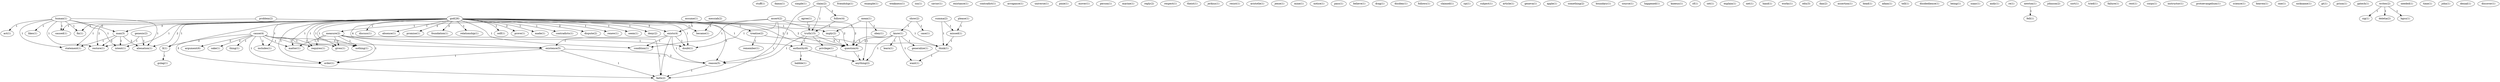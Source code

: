 digraph G {
  stuff [ label="stuff(1)" ];
  damn [ label="damn(1)" ];
  simple [ label="simple(1)" ];
  problem [ label="problem(2)" ];
  caused [ label="caused(1)" ];
  authority [ label="authority(6)" ];
  friendship [ label="friendship(1)" ];
  assert [ label="assert(2)" ];
  measure [ label="measure(2)" ];
  doubt [ label="doubt(1)" ];
  question [ label="question(4)" ];
  condition [ label="condition(1)" ];
  faith [ label="faith(2)" ];
  question [ label="question(4)" ];
  example [ label="example(1)" ];
  weakness [ label="weakness(1)" ];
  isn [ label="isn(1)" ];
  claim [ label="claim(2)" ];
  follow [ label="follow(4)" ];
  truth [ label="truth(15)" ];
  reason [ label="reason(5)" ];
  show [ label="show(2)" ];
  case [ label="case(1)" ];
  know [ label="know(1)" ];
  savior [ label="savior(1)" ];
  existance [ label="existance(1)" ];
  contradict [ label="contradict(1)" ];
  arrogance [ label="arrogance(1)" ];
  agree [ label="agree(1)" ];
  universe [ label="universe(1)" ];
  pixie [ label="pixie(1)" ];
  mover [ label="mover(1)" ];
  cause [ label="cause(4)" ];
  sake [ label="sake(1)" ];
  thing [ label="thing(1)" ];
  matter [ label="matter(1)" ];
  requires [ label="requires(1)" ];
  ll [ label="ll(1)" ];
  gives [ label="gives(1)" ];
  nothing [ label="nothing(1)" ];
  existence [ label="existence(5)" ];
  includes [ label="includes(1)" ];
  order [ label="order(1)" ];
  argument [ label="argument(6)" ];
  human [ label="human(1)" ];
  act [ label="act(1)" ];
  fix [ label="fix(1)" ];
  man [ label="man(3)" ];
  statement [ label="statement(1)" ];
  likes [ label="likes(1)" ];
  intent [ label="intent(1)" ];
  restore [ label="restore(1)" ];
  alienation [ label="alienation(1)" ];
  person [ label="person(1)" ];
  marine [ label="marine(1)" ];
  reply [ label="reply(2)" ];
  assume [ label="assume(1)" ];
  exists [ label="exists(4)" ];
  respect [ label="respect(1)" ];
  theist [ label="theist(1)" ];
  jerkius [ label="jerkius(1)" ];
  resist [ label="resist(1)" ];
  aristotle [ label="aristotle(1)" ];
  jeeze [ label="jeeze(1)" ];
  mine [ label="mine(1)" ];
  notice [ label="notice(1)" ];
  pass [ label="pass(1)" ];
  believe [ label="believe(1)" ];
  drag [ label="drag(1)" ];
  disobey [ label="disobey(1)" ];
  follows [ label="follows(1)" ];
  god [ label="god(26)" ];
  self [ label="self(1)" ];
  prove [ label="prove(1)" ];
  made [ label="made(1)" ];
  contradicts [ label="contradicts(1)" ];
  dispute [ label="dispute(2)" ];
  imply [ label="imply(2)" ];
  renew [ label="renew(1)" ];
  seem [ label="seem(1)" ];
  deny [ label="deny(2)" ];
  treatise [ label="treatise(2)" ];
  became [ label="became(1)" ];
  discuss [ label="discuss(1)" ];
  absence [ label="absence(1)" ];
  promise [ label="promise(1)" ];
  foundation [ label="foundation(1)" ];
  think [ label="think(1)" ];
  relationship [ label="relationship(1)" ];
  claimed [ label="claimed(1)" ];
  rpi [ label="rpi(1)" ];
  subject [ label="subject(1)" ];
  article [ label="article(1)" ];
  messiah [ label="messiah(2)" ];
  geneva [ label="geneva(1)" ];
  mean [ label="mean(1)" ];
  obey [ label="obey(1)" ];
  anything [ label="anything(2)" ];
  apple [ label="apple(1)" ];
  something [ label="something(2)" ];
  boundary [ label="boundary(1)" ];
  source [ label="source(1)" ];
  generalize [ label="generalize(1)" ];
  learn [ label="learn(1)" ];
  want [ label="want(1)" ];
  happened [ label="happened(1)" ];
  kneeus [ label="kneeus(1)" ];
  cf [ label="cf(1)" ];
  set [ label="set(1)" ];
  explain [ label="explain(1)" ];
  net [ label="net(1)" ];
  hand [ label="hand(1)" ];
  privilege [ label="privilege(1)" ];
  works [ label="works(1)" ];
  babble [ label="babble(1)" ];
  please [ label="please(1)" ];
  missed [ label="missed(1)" ];
  edu [ label="edu(3)" ];
  gulag [ label="gulag(1)" ];
  dan [ label="dan(2)" ];
  assertion [ label="assertion(1)" ];
  head [ label="head(1)" ];
  adam [ label="adam(1)" ];
  tell [ label="tell(1)" ];
  disobedience [ label="disobedience(1)" ];
  being [ label="being(1)" ];
  remember [ label="remember(1)" ];
  isaac [ label="isaac(1)" ];
  andy [ label="andy(1)" ];
  re [ label="re(1)" ];
  newton [ label="newton(1)" ];
  fell [ label="fell(1)" ];
  johnson [ label="johnson(2)" ];
  sort [ label="sort(1)" ];
  tried [ label="tried(1)" ];
  failure [ label="failure(1)" ];
  rest [ label="rest(1)" ];
  corps [ label="corps(1)" ];
  instructor [ label="instructor(1)" ];
  summa [ label="summa(2)" ];
  protoevangelium [ label="protoevangelium(1)" ];
  science [ label="science(1)" ];
  heaven [ label="heaven(1)" ];
  one [ label="one(1)" ];
  nickname [ label="nickname(1)" ];
  gt [ label="gt(1)" ];
  prism [ label="prism(1)" ];
  gatech [ label="gatech(1)" ];
  writes [ label="writes(2)" ];
  sig [ label="sig(1)" ];
  deletia [ label="deletia(2)" ];
  bgsu [ label="bgsu(1)" ];
  needed [ label="needed(1)" ];
  time [ label="time(1)" ];
  john [ label="john(1)" ];
  genesis [ label="genesis(2)" ];
  denial [ label="denial(1)" ];
  discover [ label="discover(1)" ];
  problem -> caused [ label="1" ];
  problem -> authority [ label="1" ];
  assert -> measure [ label="1" ];
  assert -> doubt [ label="1" ];
  assert -> question [ label="2" ];
  assert -> condition [ label="1" ];
  assert -> faith [ label="1" ];
  assert -> question [ label="2" ];
  claim -> follow [ label="2" ];
  claim -> truth [ label="1" ];
  claim -> reason [ label="2" ];
  show -> case [ label="1" ];
  show -> know [ label="1" ];
  agree -> truth [ label="1" ];
  cause -> sake [ label="2" ];
  cause -> thing [ label="1" ];
  cause -> matter [ label="1" ];
  cause -> requires [ label="1" ];
  cause -> ll [ label="2" ];
  cause -> gives [ label="1" ];
  cause -> nothing [ label="1" ];
  cause -> existence [ label="1" ];
  cause -> includes [ label="1" ];
  cause -> order [ label="1" ];
  cause -> argument [ label="2" ];
  human -> caused [ label="1" ];
  human -> act [ label="1" ];
  human -> fix [ label="1" ];
  human -> man [ label="2" ];
  human -> statement [ label="1" ];
  human -> likes [ label="1" ];
  human -> intent [ label="1" ];
  human -> restore [ label="1" ];
  human -> alienation [ label="1" ];
  assume -> exists [ label="1" ];
  follow -> truth [ label="1" ];
  measure -> matter [ label="1" ];
  measure -> doubt [ label="1" ];
  measure -> requires [ label="1" ];
  measure -> gives [ label="1" ];
  measure -> nothing [ label="1" ];
  measure -> faith [ label="1" ];
  measure -> order [ label="1" ];
  god -> self [ label="1" ];
  god -> matter [ label="1" ];
  god -> exists [ label="5" ];
  god -> prove [ label="2" ];
  god -> made [ label="1" ];
  god -> contradicts [ label="1" ];
  god -> dispute [ label="2" ];
  god -> doubt [ label="1" ];
  god -> requires [ label="1" ];
  god -> question [ label="2" ];
  god -> imply [ label="1" ];
  god -> ll [ label="1" ];
  god -> renew [ label="1" ];
  god -> seem [ label="1" ];
  god -> fix [ label="1" ];
  god -> gives [ label="1" ];
  god -> deny [ label="1" ];
  god -> treatise [ label="1" ];
  god -> condition [ label="1" ];
  god -> became [ label="1" ];
  god -> nothing [ label="1" ];
  god -> discuss [ label="1" ];
  god -> man [ label="3" ];
  god -> statement [ label="1" ];
  god -> absence [ label="1" ];
  god -> intent [ label="1" ];
  god -> existence [ label="4" ];
  god -> reason [ label="3" ];
  god -> promise [ label="2" ];
  god -> includes [ label="1" ];
  god -> faith [ label="3" ];
  god -> question [ label="2" ];
  god -> order [ label="1" ];
  god -> foundation [ label="2" ];
  god -> think [ label="1" ];
  god -> restore [ label="2" ];
  god -> alienation [ label="2" ];
  god -> relationship [ label="1" ];
  exists -> doubt [ label="1" ];
  exists -> condition [ label="1" ];
  exists -> existence [ label="1" ];
  exists -> reason [ label="1" ];
  exists -> faith [ label="1" ];
  messiah -> became [ label="1" ];
  mean -> obey [ label="1" ];
  mean -> imply [ label="1" ];
  mean -> anything [ label="1" ];
  know -> question [ label="2" ];
  know -> anything [ label="1" ];
  know -> generalize [ label="1" ];
  know -> learn [ label="1" ];
  know -> question [ label="2" ];
  know -> want [ label="1" ];
  question -> anything [ label="1" ];
  truth -> authority [ label="1" ];
  truth -> reason [ label="1" ];
  truth -> question [ label="5" ];
  truth -> privilege [ label="1" ];
  authority -> anything [ label="1" ];
  authority -> babble [ label="1" ];
  please -> missed [ label="1" ];
  imply -> question [ label="1" ];
  ll -> gulag [ label="1" ];
  treatise -> remember [ label="1" ];
  treatise -> think [ label="1" ];
  newton -> fell [ label="1" ];
  man -> statement [ label="1" ];
  man -> intent [ label="1" ];
  man -> restore [ label="2" ];
  man -> alienation [ label="2" ];
  summa -> missed [ label="1" ];
  summa -> think [ label="1" ];
  existence -> reason [ label="2" ];
  existence -> faith [ label="1" ];
  existence -> order [ label="1" ];
  reason -> faith [ label="1" ];
  missed -> think [ label="1" ];
  writes -> sig [ label="1" ];
  writes -> deletia [ label="1" ];
  writes -> bgsu [ label="1" ];
  think -> want [ label="1" ];
  genesis -> restore [ label="1" ];
  genesis -> alienation [ label="1" ];
}
